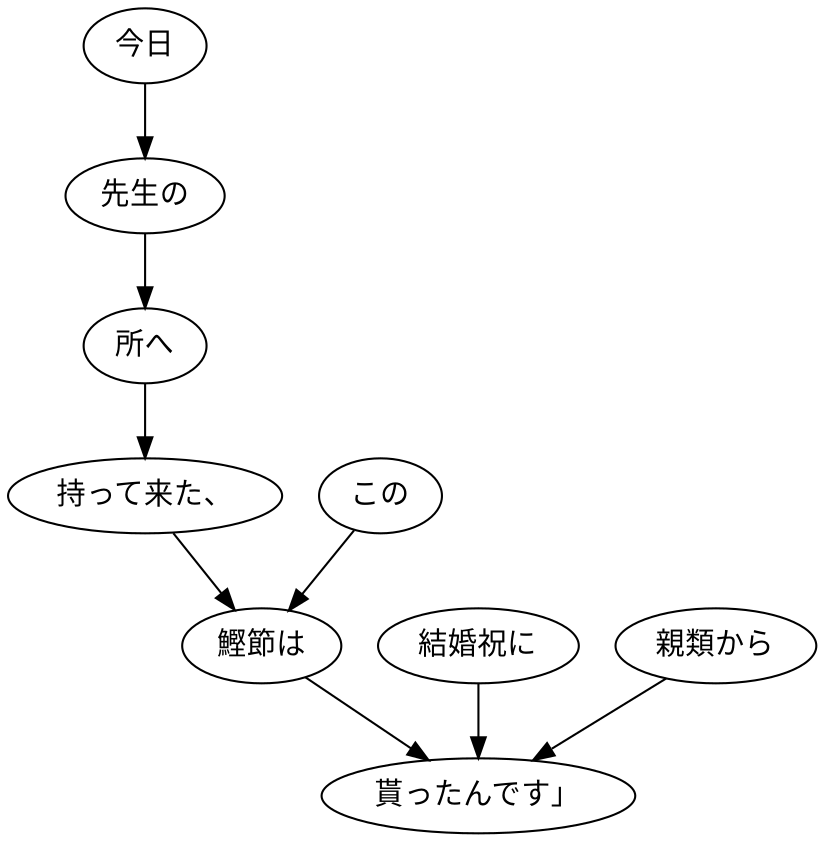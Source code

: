digraph graph8424 {
	node0 [label="今日"];
	node1 [label="先生の"];
	node2 [label="所へ"];
	node3 [label="持って来た、"];
	node4 [label="この"];
	node5 [label="鰹節は"];
	node6 [label="結婚祝に"];
	node7 [label="親類から"];
	node8 [label="貰ったんです」"];
	node0 -> node1;
	node1 -> node2;
	node2 -> node3;
	node3 -> node5;
	node4 -> node5;
	node5 -> node8;
	node6 -> node8;
	node7 -> node8;
}
